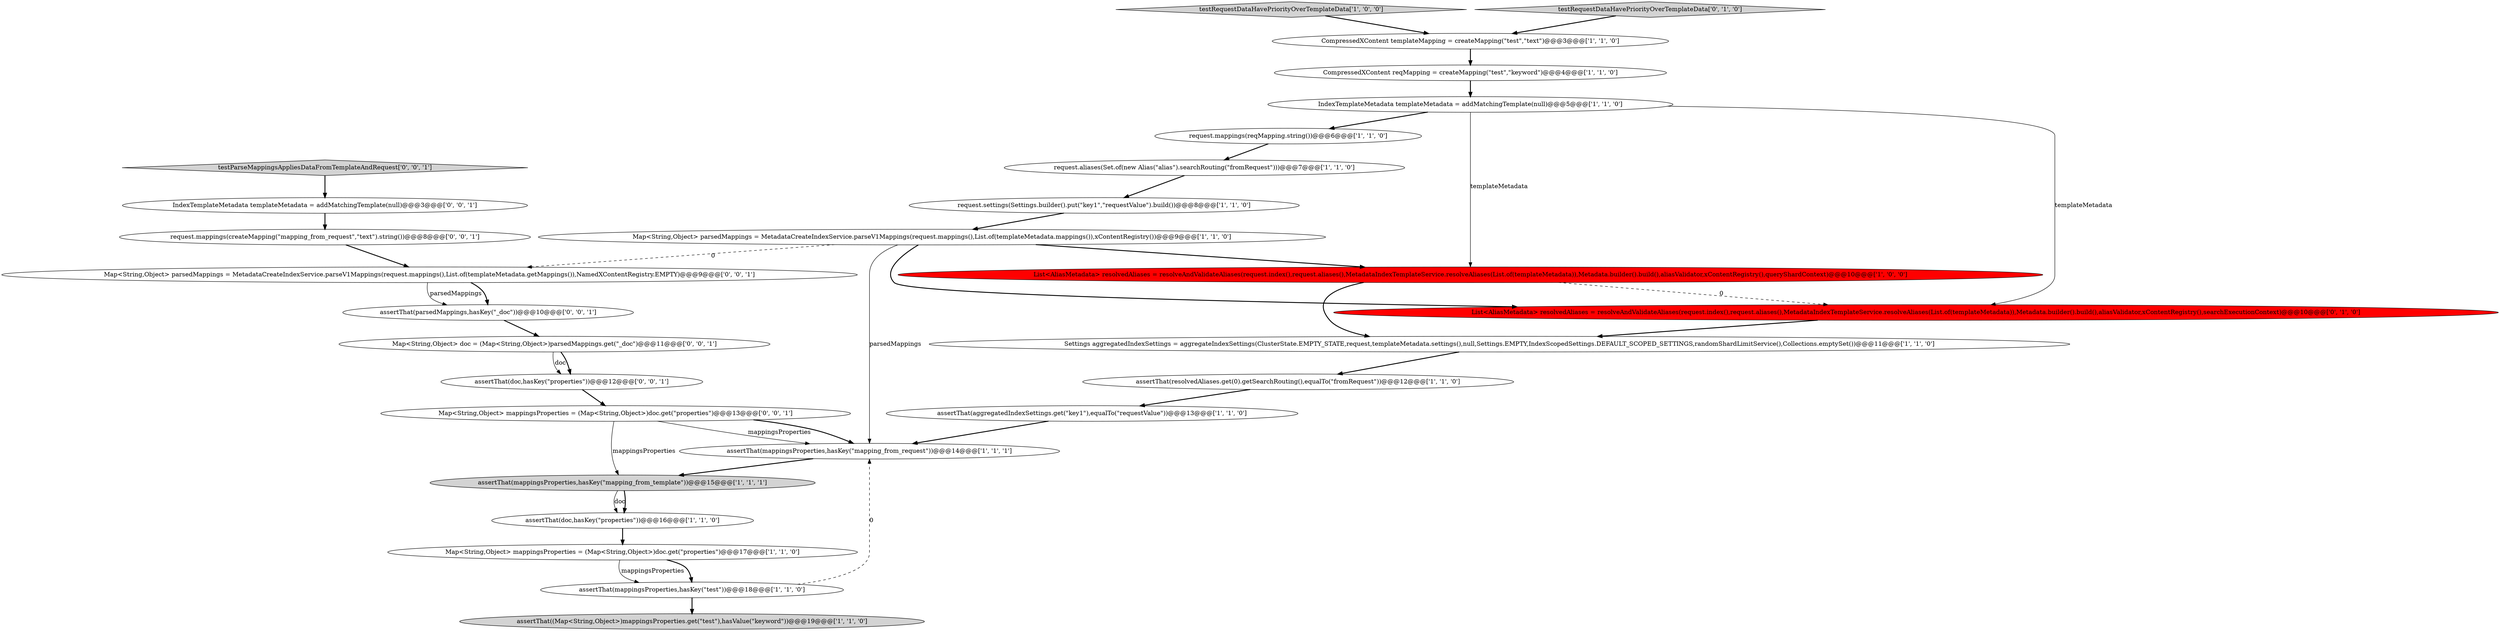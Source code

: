 digraph {
24 [style = filled, label = "request.mappings(createMapping(\"mapping_from_request\",\"text\").string())@@@8@@@['0', '0', '1']", fillcolor = white, shape = ellipse image = "AAA0AAABBB3BBB"];
18 [style = filled, label = "List<AliasMetadata> resolvedAliases = resolveAndValidateAliases(request.index(),request.aliases(),MetadataIndexTemplateService.resolveAliases(List.of(templateMetadata)),Metadata.builder().build(),aliasValidator,xContentRegistry(),searchExecutionContext)@@@10@@@['0', '1', '0']", fillcolor = red, shape = ellipse image = "AAA1AAABBB2BBB"];
25 [style = filled, label = "Map<String,Object> mappingsProperties = (Map<String,Object>)doc.get(\"properties\")@@@13@@@['0', '0', '1']", fillcolor = white, shape = ellipse image = "AAA0AAABBB3BBB"];
0 [style = filled, label = "CompressedXContent reqMapping = createMapping(\"test\",\"keyword\")@@@4@@@['1', '1', '0']", fillcolor = white, shape = ellipse image = "AAA0AAABBB1BBB"];
20 [style = filled, label = "assertThat(doc,hasKey(\"properties\"))@@@12@@@['0', '0', '1']", fillcolor = white, shape = ellipse image = "AAA0AAABBB3BBB"];
23 [style = filled, label = "assertThat(parsedMappings,hasKey(\"_doc\"))@@@10@@@['0', '0', '1']", fillcolor = white, shape = ellipse image = "AAA0AAABBB3BBB"];
27 [style = filled, label = "Map<String,Object> doc = (Map<String,Object>)parsedMappings.get(\"_doc\")@@@11@@@['0', '0', '1']", fillcolor = white, shape = ellipse image = "AAA0AAABBB3BBB"];
17 [style = filled, label = "assertThat(mappingsProperties,hasKey(\"mapping_from_request\"))@@@14@@@['1', '1', '1']", fillcolor = white, shape = ellipse image = "AAA0AAABBB1BBB"];
11 [style = filled, label = "request.aliases(Set.of(new Alias(\"alias\").searchRouting(\"fromRequest\")))@@@7@@@['1', '1', '0']", fillcolor = white, shape = ellipse image = "AAA0AAABBB1BBB"];
5 [style = filled, label = "assertThat((Map<String,Object>)mappingsProperties.get(\"test\"),hasValue(\"keyword\"))@@@19@@@['1', '1', '0']", fillcolor = lightgray, shape = ellipse image = "AAA0AAABBB1BBB"];
12 [style = filled, label = "IndexTemplateMetadata templateMetadata = addMatchingTemplate(null)@@@5@@@['1', '1', '0']", fillcolor = white, shape = ellipse image = "AAA0AAABBB1BBB"];
15 [style = filled, label = "request.settings(Settings.builder().put(\"key1\",\"requestValue\").build())@@@8@@@['1', '1', '0']", fillcolor = white, shape = ellipse image = "AAA0AAABBB1BBB"];
10 [style = filled, label = "assertThat(aggregatedIndexSettings.get(\"key1\"),equalTo(\"requestValue\"))@@@13@@@['1', '1', '0']", fillcolor = white, shape = ellipse image = "AAA0AAABBB1BBB"];
1 [style = filled, label = "Map<String,Object> parsedMappings = MetadataCreateIndexService.parseV1Mappings(request.mappings(),List.of(templateMetadata.mappings()),xContentRegistry())@@@9@@@['1', '1', '0']", fillcolor = white, shape = ellipse image = "AAA0AAABBB1BBB"];
22 [style = filled, label = "Map<String,Object> parsedMappings = MetadataCreateIndexService.parseV1Mappings(request.mappings(),List.of(templateMetadata.getMappings()),NamedXContentRegistry.EMPTY)@@@9@@@['0', '0', '1']", fillcolor = white, shape = ellipse image = "AAA0AAABBB3BBB"];
7 [style = filled, label = "Settings aggregatedIndexSettings = aggregateIndexSettings(ClusterState.EMPTY_STATE,request,templateMetadata.settings(),null,Settings.EMPTY,IndexScopedSettings.DEFAULT_SCOPED_SETTINGS,randomShardLimitService(),Collections.emptySet())@@@11@@@['1', '1', '0']", fillcolor = white, shape = ellipse image = "AAA0AAABBB1BBB"];
13 [style = filled, label = "assertThat(doc,hasKey(\"properties\"))@@@16@@@['1', '1', '0']", fillcolor = white, shape = ellipse image = "AAA0AAABBB1BBB"];
26 [style = filled, label = "IndexTemplateMetadata templateMetadata = addMatchingTemplate(null)@@@3@@@['0', '0', '1']", fillcolor = white, shape = ellipse image = "AAA0AAABBB3BBB"];
9 [style = filled, label = "testRequestDataHavePriorityOverTemplateData['1', '0', '0']", fillcolor = lightgray, shape = diamond image = "AAA0AAABBB1BBB"];
3 [style = filled, label = "assertThat(resolvedAliases.get(0).getSearchRouting(),equalTo(\"fromRequest\"))@@@12@@@['1', '1', '0']", fillcolor = white, shape = ellipse image = "AAA0AAABBB1BBB"];
19 [style = filled, label = "testRequestDataHavePriorityOverTemplateData['0', '1', '0']", fillcolor = lightgray, shape = diamond image = "AAA0AAABBB2BBB"];
21 [style = filled, label = "testParseMappingsAppliesDataFromTemplateAndRequest['0', '0', '1']", fillcolor = lightgray, shape = diamond image = "AAA0AAABBB3BBB"];
16 [style = filled, label = "Map<String,Object> mappingsProperties = (Map<String,Object>)doc.get(\"properties\")@@@17@@@['1', '1', '0']", fillcolor = white, shape = ellipse image = "AAA0AAABBB1BBB"];
8 [style = filled, label = "assertThat(mappingsProperties,hasKey(\"test\"))@@@18@@@['1', '1', '0']", fillcolor = white, shape = ellipse image = "AAA0AAABBB1BBB"];
14 [style = filled, label = "request.mappings(reqMapping.string())@@@6@@@['1', '1', '0']", fillcolor = white, shape = ellipse image = "AAA0AAABBB1BBB"];
4 [style = filled, label = "CompressedXContent templateMapping = createMapping(\"test\",\"text\")@@@3@@@['1', '1', '0']", fillcolor = white, shape = ellipse image = "AAA0AAABBB1BBB"];
6 [style = filled, label = "assertThat(mappingsProperties,hasKey(\"mapping_from_template\"))@@@15@@@['1', '1', '1']", fillcolor = lightgray, shape = ellipse image = "AAA0AAABBB1BBB"];
2 [style = filled, label = "List<AliasMetadata> resolvedAliases = resolveAndValidateAliases(request.index(),request.aliases(),MetadataIndexTemplateService.resolveAliases(List.of(templateMetadata)),Metadata.builder().build(),aliasValidator,xContentRegistry(),queryShardContext)@@@10@@@['1', '0', '0']", fillcolor = red, shape = ellipse image = "AAA1AAABBB1BBB"];
12->18 [style = solid, label="templateMetadata"];
12->2 [style = solid, label="templateMetadata"];
25->17 [style = solid, label="mappingsProperties"];
23->27 [style = bold, label=""];
16->8 [style = bold, label=""];
22->23 [style = solid, label="parsedMappings"];
17->6 [style = bold, label=""];
9->4 [style = bold, label=""];
0->12 [style = bold, label=""];
1->18 [style = bold, label=""];
10->17 [style = bold, label=""];
1->17 [style = solid, label="parsedMappings"];
26->24 [style = bold, label=""];
24->22 [style = bold, label=""];
20->25 [style = bold, label=""];
22->23 [style = bold, label=""];
25->17 [style = bold, label=""];
13->16 [style = bold, label=""];
7->3 [style = bold, label=""];
11->15 [style = bold, label=""];
1->22 [style = dashed, label="0"];
4->0 [style = bold, label=""];
3->10 [style = bold, label=""];
21->26 [style = bold, label=""];
6->13 [style = solid, label="doc"];
16->8 [style = solid, label="mappingsProperties"];
8->5 [style = bold, label=""];
6->13 [style = bold, label=""];
27->20 [style = solid, label="doc"];
25->6 [style = solid, label="mappingsProperties"];
12->14 [style = bold, label=""];
2->18 [style = dashed, label="0"];
8->17 [style = dashed, label="0"];
1->2 [style = bold, label=""];
19->4 [style = bold, label=""];
2->7 [style = bold, label=""];
18->7 [style = bold, label=""];
14->11 [style = bold, label=""];
27->20 [style = bold, label=""];
15->1 [style = bold, label=""];
}
